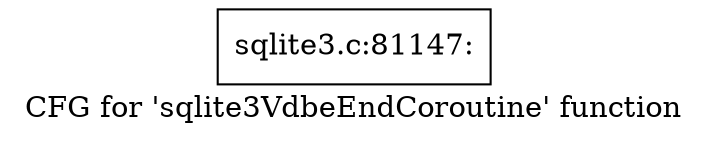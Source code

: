 digraph "CFG for 'sqlite3VdbeEndCoroutine' function" {
	label="CFG for 'sqlite3VdbeEndCoroutine' function";

	Node0x55c0f9089220 [shape=record,label="{sqlite3.c:81147:}"];
}
